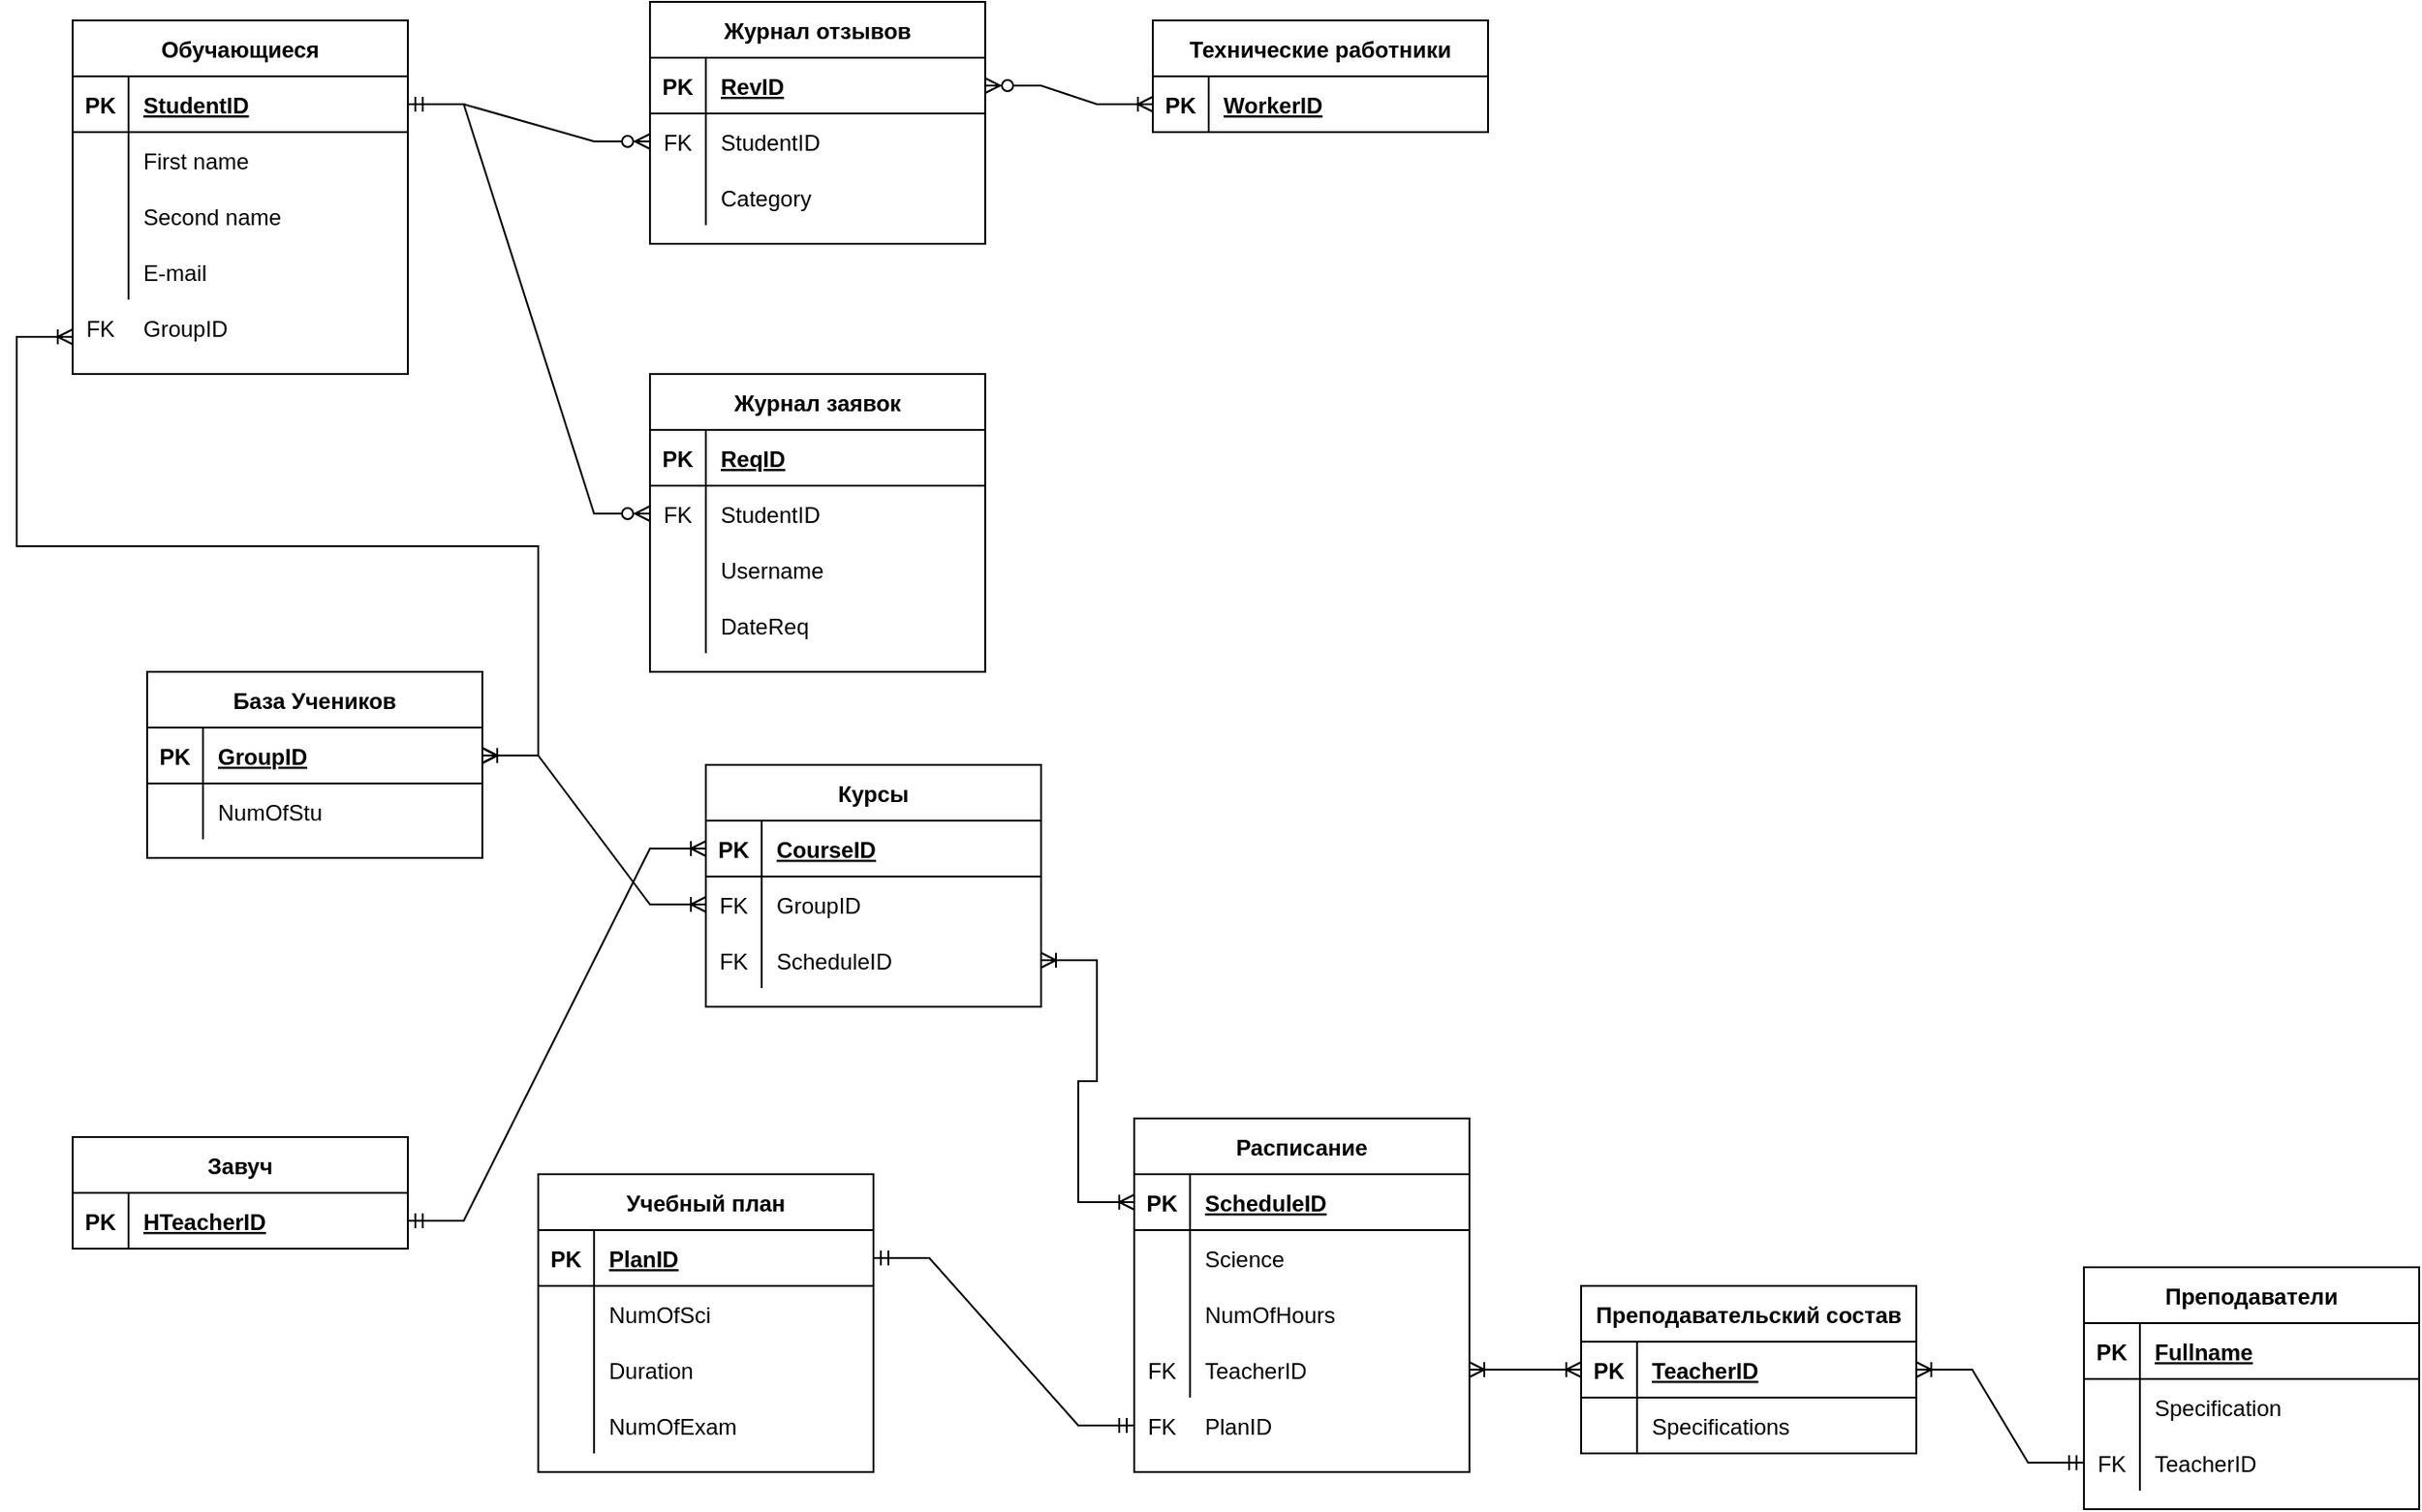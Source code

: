 <mxfile version="15.5.6" type="github">
  <diagram id="3wXirlA94ClRfBBOiUxg" name="Page-1">
    <mxGraphModel dx="1240" dy="689" grid="1" gridSize="10" guides="1" tooltips="1" connect="1" arrows="1" fold="1" page="1" pageScale="1" pageWidth="827" pageHeight="1169" math="0" shadow="0">
      <root>
        <mxCell id="0" />
        <mxCell id="1" parent="0" />
        <mxCell id="1GQ2bCHYJ9LrjRl-KCbF-2" value="Обучающиеся" style="shape=table;startSize=30;container=1;collapsible=1;childLayout=tableLayout;fixedRows=1;rowLines=0;fontStyle=1;align=center;resizeLast=1;" parent="1" vertex="1">
          <mxGeometry x="60" y="40" width="180" height="190" as="geometry" />
        </mxCell>
        <mxCell id="1GQ2bCHYJ9LrjRl-KCbF-3" value="" style="shape=partialRectangle;collapsible=0;dropTarget=0;pointerEvents=0;fillColor=none;top=0;left=0;bottom=1;right=0;points=[[0,0.5],[1,0.5]];portConstraint=eastwest;" parent="1GQ2bCHYJ9LrjRl-KCbF-2" vertex="1">
          <mxGeometry y="30" width="180" height="30" as="geometry" />
        </mxCell>
        <mxCell id="1GQ2bCHYJ9LrjRl-KCbF-4" value="PK" style="shape=partialRectangle;connectable=0;fillColor=none;top=0;left=0;bottom=0;right=0;fontStyle=1;overflow=hidden;" parent="1GQ2bCHYJ9LrjRl-KCbF-3" vertex="1">
          <mxGeometry width="30" height="30" as="geometry">
            <mxRectangle width="30" height="30" as="alternateBounds" />
          </mxGeometry>
        </mxCell>
        <mxCell id="1GQ2bCHYJ9LrjRl-KCbF-5" value="StudentID" style="shape=partialRectangle;connectable=0;fillColor=none;top=0;left=0;bottom=0;right=0;align=left;spacingLeft=6;fontStyle=5;overflow=hidden;" parent="1GQ2bCHYJ9LrjRl-KCbF-3" vertex="1">
          <mxGeometry x="30" width="150" height="30" as="geometry">
            <mxRectangle width="150" height="30" as="alternateBounds" />
          </mxGeometry>
        </mxCell>
        <mxCell id="1GQ2bCHYJ9LrjRl-KCbF-6" value="" style="shape=partialRectangle;collapsible=0;dropTarget=0;pointerEvents=0;fillColor=none;top=0;left=0;bottom=0;right=0;points=[[0,0.5],[1,0.5]];portConstraint=eastwest;" parent="1GQ2bCHYJ9LrjRl-KCbF-2" vertex="1">
          <mxGeometry y="60" width="180" height="30" as="geometry" />
        </mxCell>
        <mxCell id="1GQ2bCHYJ9LrjRl-KCbF-7" value="" style="shape=partialRectangle;connectable=0;fillColor=none;top=0;left=0;bottom=0;right=0;editable=1;overflow=hidden;" parent="1GQ2bCHYJ9LrjRl-KCbF-6" vertex="1">
          <mxGeometry width="30" height="30" as="geometry">
            <mxRectangle width="30" height="30" as="alternateBounds" />
          </mxGeometry>
        </mxCell>
        <mxCell id="1GQ2bCHYJ9LrjRl-KCbF-8" value="First name" style="shape=partialRectangle;connectable=0;fillColor=none;top=0;left=0;bottom=0;right=0;align=left;spacingLeft=6;overflow=hidden;" parent="1GQ2bCHYJ9LrjRl-KCbF-6" vertex="1">
          <mxGeometry x="30" width="150" height="30" as="geometry">
            <mxRectangle width="150" height="30" as="alternateBounds" />
          </mxGeometry>
        </mxCell>
        <mxCell id="1GQ2bCHYJ9LrjRl-KCbF-9" value="" style="shape=partialRectangle;collapsible=0;dropTarget=0;pointerEvents=0;fillColor=none;top=0;left=0;bottom=0;right=0;points=[[0,0.5],[1,0.5]];portConstraint=eastwest;" parent="1GQ2bCHYJ9LrjRl-KCbF-2" vertex="1">
          <mxGeometry y="90" width="180" height="30" as="geometry" />
        </mxCell>
        <mxCell id="1GQ2bCHYJ9LrjRl-KCbF-10" value="" style="shape=partialRectangle;connectable=0;fillColor=none;top=0;left=0;bottom=0;right=0;editable=1;overflow=hidden;" parent="1GQ2bCHYJ9LrjRl-KCbF-9" vertex="1">
          <mxGeometry width="30" height="30" as="geometry">
            <mxRectangle width="30" height="30" as="alternateBounds" />
          </mxGeometry>
        </mxCell>
        <mxCell id="1GQ2bCHYJ9LrjRl-KCbF-11" value="Second name" style="shape=partialRectangle;connectable=0;fillColor=none;top=0;left=0;bottom=0;right=0;align=left;spacingLeft=6;overflow=hidden;" parent="1GQ2bCHYJ9LrjRl-KCbF-9" vertex="1">
          <mxGeometry x="30" width="150" height="30" as="geometry">
            <mxRectangle width="150" height="30" as="alternateBounds" />
          </mxGeometry>
        </mxCell>
        <mxCell id="1GQ2bCHYJ9LrjRl-KCbF-12" value="" style="shape=partialRectangle;collapsible=0;dropTarget=0;pointerEvents=0;fillColor=none;top=0;left=0;bottom=0;right=0;points=[[0,0.5],[1,0.5]];portConstraint=eastwest;" parent="1GQ2bCHYJ9LrjRl-KCbF-2" vertex="1">
          <mxGeometry y="120" width="180" height="30" as="geometry" />
        </mxCell>
        <mxCell id="1GQ2bCHYJ9LrjRl-KCbF-13" value="" style="shape=partialRectangle;connectable=0;fillColor=none;top=0;left=0;bottom=0;right=0;editable=1;overflow=hidden;" parent="1GQ2bCHYJ9LrjRl-KCbF-12" vertex="1">
          <mxGeometry width="30" height="30" as="geometry">
            <mxRectangle width="30" height="30" as="alternateBounds" />
          </mxGeometry>
        </mxCell>
        <mxCell id="1GQ2bCHYJ9LrjRl-KCbF-14" value="E-mail" style="shape=partialRectangle;connectable=0;fillColor=none;top=0;left=0;bottom=0;right=0;align=left;spacingLeft=6;overflow=hidden;" parent="1GQ2bCHYJ9LrjRl-KCbF-12" vertex="1">
          <mxGeometry x="30" width="150" height="30" as="geometry">
            <mxRectangle width="150" height="30" as="alternateBounds" />
          </mxGeometry>
        </mxCell>
        <mxCell id="1GQ2bCHYJ9LrjRl-KCbF-15" value="Журнал отзывов" style="shape=table;startSize=30;container=1;collapsible=1;childLayout=tableLayout;fixedRows=1;rowLines=0;fontStyle=1;align=center;resizeLast=1;" parent="1" vertex="1">
          <mxGeometry x="370" y="30" width="180" height="130" as="geometry" />
        </mxCell>
        <mxCell id="1GQ2bCHYJ9LrjRl-KCbF-16" value="" style="shape=partialRectangle;collapsible=0;dropTarget=0;pointerEvents=0;fillColor=none;top=0;left=0;bottom=1;right=0;points=[[0,0.5],[1,0.5]];portConstraint=eastwest;" parent="1GQ2bCHYJ9LrjRl-KCbF-15" vertex="1">
          <mxGeometry y="30" width="180" height="30" as="geometry" />
        </mxCell>
        <mxCell id="1GQ2bCHYJ9LrjRl-KCbF-17" value="PK" style="shape=partialRectangle;connectable=0;fillColor=none;top=0;left=0;bottom=0;right=0;fontStyle=1;overflow=hidden;" parent="1GQ2bCHYJ9LrjRl-KCbF-16" vertex="1">
          <mxGeometry width="30" height="30" as="geometry">
            <mxRectangle width="30" height="30" as="alternateBounds" />
          </mxGeometry>
        </mxCell>
        <mxCell id="1GQ2bCHYJ9LrjRl-KCbF-18" value="RevID" style="shape=partialRectangle;connectable=0;fillColor=none;top=0;left=0;bottom=0;right=0;align=left;spacingLeft=6;fontStyle=5;overflow=hidden;" parent="1GQ2bCHYJ9LrjRl-KCbF-16" vertex="1">
          <mxGeometry x="30" width="150" height="30" as="geometry">
            <mxRectangle width="150" height="30" as="alternateBounds" />
          </mxGeometry>
        </mxCell>
        <mxCell id="1GQ2bCHYJ9LrjRl-KCbF-19" value="" style="shape=partialRectangle;collapsible=0;dropTarget=0;pointerEvents=0;fillColor=none;top=0;left=0;bottom=0;right=0;points=[[0,0.5],[1,0.5]];portConstraint=eastwest;" parent="1GQ2bCHYJ9LrjRl-KCbF-15" vertex="1">
          <mxGeometry y="60" width="180" height="30" as="geometry" />
        </mxCell>
        <mxCell id="1GQ2bCHYJ9LrjRl-KCbF-20" value="FK" style="shape=partialRectangle;connectable=0;fillColor=none;top=0;left=0;bottom=0;right=0;editable=1;overflow=hidden;" parent="1GQ2bCHYJ9LrjRl-KCbF-19" vertex="1">
          <mxGeometry width="30" height="30" as="geometry">
            <mxRectangle width="30" height="30" as="alternateBounds" />
          </mxGeometry>
        </mxCell>
        <mxCell id="1GQ2bCHYJ9LrjRl-KCbF-21" value="StudentID" style="shape=partialRectangle;connectable=0;fillColor=none;top=0;left=0;bottom=0;right=0;align=left;spacingLeft=6;overflow=hidden;" parent="1GQ2bCHYJ9LrjRl-KCbF-19" vertex="1">
          <mxGeometry x="30" width="150" height="30" as="geometry">
            <mxRectangle width="150" height="30" as="alternateBounds" />
          </mxGeometry>
        </mxCell>
        <mxCell id="1GQ2bCHYJ9LrjRl-KCbF-22" value="" style="shape=partialRectangle;collapsible=0;dropTarget=0;pointerEvents=0;fillColor=none;top=0;left=0;bottom=0;right=0;points=[[0,0.5],[1,0.5]];portConstraint=eastwest;" parent="1GQ2bCHYJ9LrjRl-KCbF-15" vertex="1">
          <mxGeometry y="90" width="180" height="30" as="geometry" />
        </mxCell>
        <mxCell id="1GQ2bCHYJ9LrjRl-KCbF-23" value="" style="shape=partialRectangle;connectable=0;fillColor=none;top=0;left=0;bottom=0;right=0;editable=1;overflow=hidden;" parent="1GQ2bCHYJ9LrjRl-KCbF-22" vertex="1">
          <mxGeometry width="30" height="30" as="geometry">
            <mxRectangle width="30" height="30" as="alternateBounds" />
          </mxGeometry>
        </mxCell>
        <mxCell id="1GQ2bCHYJ9LrjRl-KCbF-24" value="Category" style="shape=partialRectangle;connectable=0;fillColor=none;top=0;left=0;bottom=0;right=0;align=left;spacingLeft=6;overflow=hidden;" parent="1GQ2bCHYJ9LrjRl-KCbF-22" vertex="1">
          <mxGeometry x="30" width="150" height="30" as="geometry">
            <mxRectangle width="150" height="30" as="alternateBounds" />
          </mxGeometry>
        </mxCell>
        <mxCell id="1GQ2bCHYJ9LrjRl-KCbF-28" value="Журнал заявок" style="shape=table;startSize=30;container=1;collapsible=1;childLayout=tableLayout;fixedRows=1;rowLines=0;fontStyle=1;align=center;resizeLast=1;" parent="1" vertex="1">
          <mxGeometry x="370" y="230" width="180" height="160" as="geometry" />
        </mxCell>
        <mxCell id="1GQ2bCHYJ9LrjRl-KCbF-29" value="" style="shape=partialRectangle;collapsible=0;dropTarget=0;pointerEvents=0;fillColor=none;top=0;left=0;bottom=1;right=0;points=[[0,0.5],[1,0.5]];portConstraint=eastwest;" parent="1GQ2bCHYJ9LrjRl-KCbF-28" vertex="1">
          <mxGeometry y="30" width="180" height="30" as="geometry" />
        </mxCell>
        <mxCell id="1GQ2bCHYJ9LrjRl-KCbF-30" value="PK" style="shape=partialRectangle;connectable=0;fillColor=none;top=0;left=0;bottom=0;right=0;fontStyle=1;overflow=hidden;" parent="1GQ2bCHYJ9LrjRl-KCbF-29" vertex="1">
          <mxGeometry width="30" height="30" as="geometry">
            <mxRectangle width="30" height="30" as="alternateBounds" />
          </mxGeometry>
        </mxCell>
        <mxCell id="1GQ2bCHYJ9LrjRl-KCbF-31" value="ReqID" style="shape=partialRectangle;connectable=0;fillColor=none;top=0;left=0;bottom=0;right=0;align=left;spacingLeft=6;fontStyle=5;overflow=hidden;" parent="1GQ2bCHYJ9LrjRl-KCbF-29" vertex="1">
          <mxGeometry x="30" width="150" height="30" as="geometry">
            <mxRectangle width="150" height="30" as="alternateBounds" />
          </mxGeometry>
        </mxCell>
        <mxCell id="1GQ2bCHYJ9LrjRl-KCbF-32" value="" style="shape=partialRectangle;collapsible=0;dropTarget=0;pointerEvents=0;fillColor=none;top=0;left=0;bottom=0;right=0;points=[[0,0.5],[1,0.5]];portConstraint=eastwest;" parent="1GQ2bCHYJ9LrjRl-KCbF-28" vertex="1">
          <mxGeometry y="60" width="180" height="30" as="geometry" />
        </mxCell>
        <mxCell id="1GQ2bCHYJ9LrjRl-KCbF-33" value="FK" style="shape=partialRectangle;connectable=0;fillColor=none;top=0;left=0;bottom=0;right=0;editable=1;overflow=hidden;" parent="1GQ2bCHYJ9LrjRl-KCbF-32" vertex="1">
          <mxGeometry width="30" height="30" as="geometry">
            <mxRectangle width="30" height="30" as="alternateBounds" />
          </mxGeometry>
        </mxCell>
        <mxCell id="1GQ2bCHYJ9LrjRl-KCbF-34" value="StudentID" style="shape=partialRectangle;connectable=0;fillColor=none;top=0;left=0;bottom=0;right=0;align=left;spacingLeft=6;overflow=hidden;" parent="1GQ2bCHYJ9LrjRl-KCbF-32" vertex="1">
          <mxGeometry x="30" width="150" height="30" as="geometry">
            <mxRectangle width="150" height="30" as="alternateBounds" />
          </mxGeometry>
        </mxCell>
        <mxCell id="1GQ2bCHYJ9LrjRl-KCbF-35" value="" style="shape=partialRectangle;collapsible=0;dropTarget=0;pointerEvents=0;fillColor=none;top=0;left=0;bottom=0;right=0;points=[[0,0.5],[1,0.5]];portConstraint=eastwest;" parent="1GQ2bCHYJ9LrjRl-KCbF-28" vertex="1">
          <mxGeometry y="90" width="180" height="30" as="geometry" />
        </mxCell>
        <mxCell id="1GQ2bCHYJ9LrjRl-KCbF-36" value="" style="shape=partialRectangle;connectable=0;fillColor=none;top=0;left=0;bottom=0;right=0;editable=1;overflow=hidden;" parent="1GQ2bCHYJ9LrjRl-KCbF-35" vertex="1">
          <mxGeometry width="30" height="30" as="geometry">
            <mxRectangle width="30" height="30" as="alternateBounds" />
          </mxGeometry>
        </mxCell>
        <mxCell id="1GQ2bCHYJ9LrjRl-KCbF-37" value="Username" style="shape=partialRectangle;connectable=0;fillColor=none;top=0;left=0;bottom=0;right=0;align=left;spacingLeft=6;overflow=hidden;" parent="1GQ2bCHYJ9LrjRl-KCbF-35" vertex="1">
          <mxGeometry x="30" width="150" height="30" as="geometry">
            <mxRectangle width="150" height="30" as="alternateBounds" />
          </mxGeometry>
        </mxCell>
        <mxCell id="1GQ2bCHYJ9LrjRl-KCbF-38" value="" style="shape=partialRectangle;collapsible=0;dropTarget=0;pointerEvents=0;fillColor=none;top=0;left=0;bottom=0;right=0;points=[[0,0.5],[1,0.5]];portConstraint=eastwest;" parent="1GQ2bCHYJ9LrjRl-KCbF-28" vertex="1">
          <mxGeometry y="120" width="180" height="30" as="geometry" />
        </mxCell>
        <mxCell id="1GQ2bCHYJ9LrjRl-KCbF-39" value="" style="shape=partialRectangle;connectable=0;fillColor=none;top=0;left=0;bottom=0;right=0;editable=1;overflow=hidden;" parent="1GQ2bCHYJ9LrjRl-KCbF-38" vertex="1">
          <mxGeometry width="30" height="30" as="geometry">
            <mxRectangle width="30" height="30" as="alternateBounds" />
          </mxGeometry>
        </mxCell>
        <mxCell id="1GQ2bCHYJ9LrjRl-KCbF-40" value="DateReq" style="shape=partialRectangle;connectable=0;fillColor=none;top=0;left=0;bottom=0;right=0;align=left;spacingLeft=6;overflow=hidden;" parent="1GQ2bCHYJ9LrjRl-KCbF-38" vertex="1">
          <mxGeometry x="30" width="150" height="30" as="geometry">
            <mxRectangle width="150" height="30" as="alternateBounds" />
          </mxGeometry>
        </mxCell>
        <mxCell id="1GQ2bCHYJ9LrjRl-KCbF-41" value="Технические работники" style="shape=table;startSize=30;container=1;collapsible=1;childLayout=tableLayout;fixedRows=1;rowLines=0;fontStyle=1;align=center;resizeLast=1;" parent="1" vertex="1">
          <mxGeometry x="640" y="40" width="180" height="60" as="geometry" />
        </mxCell>
        <mxCell id="1GQ2bCHYJ9LrjRl-KCbF-42" value="" style="shape=partialRectangle;collapsible=0;dropTarget=0;pointerEvents=0;fillColor=none;top=0;left=0;bottom=1;right=0;points=[[0,0.5],[1,0.5]];portConstraint=eastwest;" parent="1GQ2bCHYJ9LrjRl-KCbF-41" vertex="1">
          <mxGeometry y="30" width="180" height="30" as="geometry" />
        </mxCell>
        <mxCell id="1GQ2bCHYJ9LrjRl-KCbF-43" value="PK" style="shape=partialRectangle;connectable=0;fillColor=none;top=0;left=0;bottom=0;right=0;fontStyle=1;overflow=hidden;" parent="1GQ2bCHYJ9LrjRl-KCbF-42" vertex="1">
          <mxGeometry width="30" height="30" as="geometry">
            <mxRectangle width="30" height="30" as="alternateBounds" />
          </mxGeometry>
        </mxCell>
        <mxCell id="1GQ2bCHYJ9LrjRl-KCbF-44" value="WorkerID" style="shape=partialRectangle;connectable=0;fillColor=none;top=0;left=0;bottom=0;right=0;align=left;spacingLeft=6;fontStyle=5;overflow=hidden;" parent="1GQ2bCHYJ9LrjRl-KCbF-42" vertex="1">
          <mxGeometry x="30" width="150" height="30" as="geometry">
            <mxRectangle width="150" height="30" as="alternateBounds" />
          </mxGeometry>
        </mxCell>
        <mxCell id="1GQ2bCHYJ9LrjRl-KCbF-54" value="База Учеников" style="shape=table;startSize=30;container=1;collapsible=1;childLayout=tableLayout;fixedRows=1;rowLines=0;fontStyle=1;align=center;resizeLast=1;" parent="1" vertex="1">
          <mxGeometry x="100" y="390" width="180" height="100" as="geometry" />
        </mxCell>
        <mxCell id="1GQ2bCHYJ9LrjRl-KCbF-55" value="" style="shape=partialRectangle;collapsible=0;dropTarget=0;pointerEvents=0;fillColor=none;top=0;left=0;bottom=1;right=0;points=[[0,0.5],[1,0.5]];portConstraint=eastwest;" parent="1GQ2bCHYJ9LrjRl-KCbF-54" vertex="1">
          <mxGeometry y="30" width="180" height="30" as="geometry" />
        </mxCell>
        <mxCell id="1GQ2bCHYJ9LrjRl-KCbF-56" value="PK" style="shape=partialRectangle;connectable=0;fillColor=none;top=0;left=0;bottom=0;right=0;fontStyle=1;overflow=hidden;" parent="1GQ2bCHYJ9LrjRl-KCbF-55" vertex="1">
          <mxGeometry width="30" height="30" as="geometry">
            <mxRectangle width="30" height="30" as="alternateBounds" />
          </mxGeometry>
        </mxCell>
        <mxCell id="1GQ2bCHYJ9LrjRl-KCbF-57" value="GroupID" style="shape=partialRectangle;connectable=0;fillColor=none;top=0;left=0;bottom=0;right=0;align=left;spacingLeft=6;fontStyle=5;overflow=hidden;" parent="1GQ2bCHYJ9LrjRl-KCbF-55" vertex="1">
          <mxGeometry x="30" width="150" height="30" as="geometry">
            <mxRectangle width="150" height="30" as="alternateBounds" />
          </mxGeometry>
        </mxCell>
        <mxCell id="1GQ2bCHYJ9LrjRl-KCbF-58" value="" style="shape=partialRectangle;collapsible=0;dropTarget=0;pointerEvents=0;fillColor=none;top=0;left=0;bottom=0;right=0;points=[[0,0.5],[1,0.5]];portConstraint=eastwest;" parent="1GQ2bCHYJ9LrjRl-KCbF-54" vertex="1">
          <mxGeometry y="60" width="180" height="30" as="geometry" />
        </mxCell>
        <mxCell id="1GQ2bCHYJ9LrjRl-KCbF-59" value="" style="shape=partialRectangle;connectable=0;fillColor=none;top=0;left=0;bottom=0;right=0;editable=1;overflow=hidden;" parent="1GQ2bCHYJ9LrjRl-KCbF-58" vertex="1">
          <mxGeometry width="30" height="30" as="geometry">
            <mxRectangle width="30" height="30" as="alternateBounds" />
          </mxGeometry>
        </mxCell>
        <mxCell id="1GQ2bCHYJ9LrjRl-KCbF-60" value="NumOfStu" style="shape=partialRectangle;connectable=0;fillColor=none;top=0;left=0;bottom=0;right=0;align=left;spacingLeft=6;overflow=hidden;" parent="1GQ2bCHYJ9LrjRl-KCbF-58" vertex="1">
          <mxGeometry x="30" width="150" height="30" as="geometry">
            <mxRectangle width="150" height="30" as="alternateBounds" />
          </mxGeometry>
        </mxCell>
        <mxCell id="1GQ2bCHYJ9LrjRl-KCbF-67" value="Завуч" style="shape=table;startSize=30;container=1;collapsible=1;childLayout=tableLayout;fixedRows=1;rowLines=0;fontStyle=1;align=center;resizeLast=1;" parent="1" vertex="1">
          <mxGeometry x="60" y="640" width="180" height="60" as="geometry" />
        </mxCell>
        <mxCell id="1GQ2bCHYJ9LrjRl-KCbF-68" value="" style="shape=partialRectangle;collapsible=0;dropTarget=0;pointerEvents=0;fillColor=none;top=0;left=0;bottom=1;right=0;points=[[0,0.5],[1,0.5]];portConstraint=eastwest;" parent="1GQ2bCHYJ9LrjRl-KCbF-67" vertex="1">
          <mxGeometry y="30" width="180" height="30" as="geometry" />
        </mxCell>
        <mxCell id="1GQ2bCHYJ9LrjRl-KCbF-69" value="PK" style="shape=partialRectangle;connectable=0;fillColor=none;top=0;left=0;bottom=0;right=0;fontStyle=1;overflow=hidden;" parent="1GQ2bCHYJ9LrjRl-KCbF-68" vertex="1">
          <mxGeometry width="30" height="30" as="geometry">
            <mxRectangle width="30" height="30" as="alternateBounds" />
          </mxGeometry>
        </mxCell>
        <mxCell id="1GQ2bCHYJ9LrjRl-KCbF-70" value="HTeacherID" style="shape=partialRectangle;connectable=0;fillColor=none;top=0;left=0;bottom=0;right=0;align=left;spacingLeft=6;fontStyle=5;overflow=hidden;" parent="1GQ2bCHYJ9LrjRl-KCbF-68" vertex="1">
          <mxGeometry x="30" width="150" height="30" as="geometry">
            <mxRectangle width="150" height="30" as="alternateBounds" />
          </mxGeometry>
        </mxCell>
        <mxCell id="1GQ2bCHYJ9LrjRl-KCbF-80" value="Учебный план" style="shape=table;startSize=30;container=1;collapsible=1;childLayout=tableLayout;fixedRows=1;rowLines=0;fontStyle=1;align=center;resizeLast=1;" parent="1" vertex="1">
          <mxGeometry x="310" y="660" width="180" height="160" as="geometry" />
        </mxCell>
        <mxCell id="1GQ2bCHYJ9LrjRl-KCbF-81" value="" style="shape=partialRectangle;collapsible=0;dropTarget=0;pointerEvents=0;fillColor=none;top=0;left=0;bottom=1;right=0;points=[[0,0.5],[1,0.5]];portConstraint=eastwest;" parent="1GQ2bCHYJ9LrjRl-KCbF-80" vertex="1">
          <mxGeometry y="30" width="180" height="30" as="geometry" />
        </mxCell>
        <mxCell id="1GQ2bCHYJ9LrjRl-KCbF-82" value="PK" style="shape=partialRectangle;connectable=0;fillColor=none;top=0;left=0;bottom=0;right=0;fontStyle=1;overflow=hidden;" parent="1GQ2bCHYJ9LrjRl-KCbF-81" vertex="1">
          <mxGeometry width="30" height="30" as="geometry">
            <mxRectangle width="30" height="30" as="alternateBounds" />
          </mxGeometry>
        </mxCell>
        <mxCell id="1GQ2bCHYJ9LrjRl-KCbF-83" value="PlanID" style="shape=partialRectangle;connectable=0;fillColor=none;top=0;left=0;bottom=0;right=0;align=left;spacingLeft=6;fontStyle=5;overflow=hidden;" parent="1GQ2bCHYJ9LrjRl-KCbF-81" vertex="1">
          <mxGeometry x="30" width="150" height="30" as="geometry">
            <mxRectangle width="150" height="30" as="alternateBounds" />
          </mxGeometry>
        </mxCell>
        <mxCell id="1GQ2bCHYJ9LrjRl-KCbF-84" value="" style="shape=partialRectangle;collapsible=0;dropTarget=0;pointerEvents=0;fillColor=none;top=0;left=0;bottom=0;right=0;points=[[0,0.5],[1,0.5]];portConstraint=eastwest;" parent="1GQ2bCHYJ9LrjRl-KCbF-80" vertex="1">
          <mxGeometry y="60" width="180" height="30" as="geometry" />
        </mxCell>
        <mxCell id="1GQ2bCHYJ9LrjRl-KCbF-85" value="" style="shape=partialRectangle;connectable=0;fillColor=none;top=0;left=0;bottom=0;right=0;editable=1;overflow=hidden;" parent="1GQ2bCHYJ9LrjRl-KCbF-84" vertex="1">
          <mxGeometry width="30" height="30" as="geometry">
            <mxRectangle width="30" height="30" as="alternateBounds" />
          </mxGeometry>
        </mxCell>
        <mxCell id="1GQ2bCHYJ9LrjRl-KCbF-86" value="NumOfSci" style="shape=partialRectangle;connectable=0;fillColor=none;top=0;left=0;bottom=0;right=0;align=left;spacingLeft=6;overflow=hidden;" parent="1GQ2bCHYJ9LrjRl-KCbF-84" vertex="1">
          <mxGeometry x="30" width="150" height="30" as="geometry">
            <mxRectangle width="150" height="30" as="alternateBounds" />
          </mxGeometry>
        </mxCell>
        <mxCell id="1GQ2bCHYJ9LrjRl-KCbF-87" value="" style="shape=partialRectangle;collapsible=0;dropTarget=0;pointerEvents=0;fillColor=none;top=0;left=0;bottom=0;right=0;points=[[0,0.5],[1,0.5]];portConstraint=eastwest;" parent="1GQ2bCHYJ9LrjRl-KCbF-80" vertex="1">
          <mxGeometry y="90" width="180" height="30" as="geometry" />
        </mxCell>
        <mxCell id="1GQ2bCHYJ9LrjRl-KCbF-88" value="" style="shape=partialRectangle;connectable=0;fillColor=none;top=0;left=0;bottom=0;right=0;editable=1;overflow=hidden;" parent="1GQ2bCHYJ9LrjRl-KCbF-87" vertex="1">
          <mxGeometry width="30" height="30" as="geometry">
            <mxRectangle width="30" height="30" as="alternateBounds" />
          </mxGeometry>
        </mxCell>
        <mxCell id="1GQ2bCHYJ9LrjRl-KCbF-89" value="Duration" style="shape=partialRectangle;connectable=0;fillColor=none;top=0;left=0;bottom=0;right=0;align=left;spacingLeft=6;overflow=hidden;" parent="1GQ2bCHYJ9LrjRl-KCbF-87" vertex="1">
          <mxGeometry x="30" width="150" height="30" as="geometry">
            <mxRectangle width="150" height="30" as="alternateBounds" />
          </mxGeometry>
        </mxCell>
        <mxCell id="1GQ2bCHYJ9LrjRl-KCbF-90" value="" style="shape=partialRectangle;collapsible=0;dropTarget=0;pointerEvents=0;fillColor=none;top=0;left=0;bottom=0;right=0;points=[[0,0.5],[1,0.5]];portConstraint=eastwest;" parent="1GQ2bCHYJ9LrjRl-KCbF-80" vertex="1">
          <mxGeometry y="120" width="180" height="30" as="geometry" />
        </mxCell>
        <mxCell id="1GQ2bCHYJ9LrjRl-KCbF-91" value="" style="shape=partialRectangle;connectable=0;fillColor=none;top=0;left=0;bottom=0;right=0;editable=1;overflow=hidden;" parent="1GQ2bCHYJ9LrjRl-KCbF-90" vertex="1">
          <mxGeometry width="30" height="30" as="geometry">
            <mxRectangle width="30" height="30" as="alternateBounds" />
          </mxGeometry>
        </mxCell>
        <mxCell id="1GQ2bCHYJ9LrjRl-KCbF-92" value="NumOfExam" style="shape=partialRectangle;connectable=0;fillColor=none;top=0;left=0;bottom=0;right=0;align=left;spacingLeft=6;overflow=hidden;" parent="1GQ2bCHYJ9LrjRl-KCbF-90" vertex="1">
          <mxGeometry x="30" width="150" height="30" as="geometry">
            <mxRectangle width="150" height="30" as="alternateBounds" />
          </mxGeometry>
        </mxCell>
        <mxCell id="1GQ2bCHYJ9LrjRl-KCbF-93" value="Расписание" style="shape=table;startSize=30;container=1;collapsible=1;childLayout=tableLayout;fixedRows=1;rowLines=0;fontStyle=1;align=center;resizeLast=1;" parent="1" vertex="1">
          <mxGeometry x="630" y="630" width="180" height="190" as="geometry" />
        </mxCell>
        <mxCell id="1GQ2bCHYJ9LrjRl-KCbF-94" value="" style="shape=partialRectangle;collapsible=0;dropTarget=0;pointerEvents=0;fillColor=none;top=0;left=0;bottom=1;right=0;points=[[0,0.5],[1,0.5]];portConstraint=eastwest;" parent="1GQ2bCHYJ9LrjRl-KCbF-93" vertex="1">
          <mxGeometry y="30" width="180" height="30" as="geometry" />
        </mxCell>
        <mxCell id="1GQ2bCHYJ9LrjRl-KCbF-95" value="PK" style="shape=partialRectangle;connectable=0;fillColor=none;top=0;left=0;bottom=0;right=0;fontStyle=1;overflow=hidden;" parent="1GQ2bCHYJ9LrjRl-KCbF-94" vertex="1">
          <mxGeometry width="30" height="30" as="geometry">
            <mxRectangle width="30" height="30" as="alternateBounds" />
          </mxGeometry>
        </mxCell>
        <mxCell id="1GQ2bCHYJ9LrjRl-KCbF-96" value="ScheduleID" style="shape=partialRectangle;connectable=0;fillColor=none;top=0;left=0;bottom=0;right=0;align=left;spacingLeft=6;fontStyle=5;overflow=hidden;" parent="1GQ2bCHYJ9LrjRl-KCbF-94" vertex="1">
          <mxGeometry x="30" width="150" height="30" as="geometry">
            <mxRectangle width="150" height="30" as="alternateBounds" />
          </mxGeometry>
        </mxCell>
        <mxCell id="1GQ2bCHYJ9LrjRl-KCbF-97" value="" style="shape=partialRectangle;collapsible=0;dropTarget=0;pointerEvents=0;fillColor=none;top=0;left=0;bottom=0;right=0;points=[[0,0.5],[1,0.5]];portConstraint=eastwest;" parent="1GQ2bCHYJ9LrjRl-KCbF-93" vertex="1">
          <mxGeometry y="60" width="180" height="30" as="geometry" />
        </mxCell>
        <mxCell id="1GQ2bCHYJ9LrjRl-KCbF-98" value="" style="shape=partialRectangle;connectable=0;fillColor=none;top=0;left=0;bottom=0;right=0;editable=1;overflow=hidden;" parent="1GQ2bCHYJ9LrjRl-KCbF-97" vertex="1">
          <mxGeometry width="30" height="30" as="geometry">
            <mxRectangle width="30" height="30" as="alternateBounds" />
          </mxGeometry>
        </mxCell>
        <mxCell id="1GQ2bCHYJ9LrjRl-KCbF-99" value="Science " style="shape=partialRectangle;connectable=0;fillColor=none;top=0;left=0;bottom=0;right=0;align=left;spacingLeft=6;overflow=hidden;" parent="1GQ2bCHYJ9LrjRl-KCbF-97" vertex="1">
          <mxGeometry x="30" width="150" height="30" as="geometry">
            <mxRectangle width="150" height="30" as="alternateBounds" />
          </mxGeometry>
        </mxCell>
        <mxCell id="1GQ2bCHYJ9LrjRl-KCbF-100" value="" style="shape=partialRectangle;collapsible=0;dropTarget=0;pointerEvents=0;fillColor=none;top=0;left=0;bottom=0;right=0;points=[[0,0.5],[1,0.5]];portConstraint=eastwest;" parent="1GQ2bCHYJ9LrjRl-KCbF-93" vertex="1">
          <mxGeometry y="90" width="180" height="30" as="geometry" />
        </mxCell>
        <mxCell id="1GQ2bCHYJ9LrjRl-KCbF-101" value="" style="shape=partialRectangle;connectable=0;fillColor=none;top=0;left=0;bottom=0;right=0;editable=1;overflow=hidden;" parent="1GQ2bCHYJ9LrjRl-KCbF-100" vertex="1">
          <mxGeometry width="30" height="30" as="geometry">
            <mxRectangle width="30" height="30" as="alternateBounds" />
          </mxGeometry>
        </mxCell>
        <mxCell id="1GQ2bCHYJ9LrjRl-KCbF-102" value="NumOfHours" style="shape=partialRectangle;connectable=0;fillColor=none;top=0;left=0;bottom=0;right=0;align=left;spacingLeft=6;overflow=hidden;" parent="1GQ2bCHYJ9LrjRl-KCbF-100" vertex="1">
          <mxGeometry x="30" width="150" height="30" as="geometry">
            <mxRectangle width="150" height="30" as="alternateBounds" />
          </mxGeometry>
        </mxCell>
        <mxCell id="1GQ2bCHYJ9LrjRl-KCbF-103" value="" style="shape=partialRectangle;collapsible=0;dropTarget=0;pointerEvents=0;fillColor=none;top=0;left=0;bottom=0;right=0;points=[[0,0.5],[1,0.5]];portConstraint=eastwest;" parent="1GQ2bCHYJ9LrjRl-KCbF-93" vertex="1">
          <mxGeometry y="120" width="180" height="30" as="geometry" />
        </mxCell>
        <mxCell id="1GQ2bCHYJ9LrjRl-KCbF-104" value="FK" style="shape=partialRectangle;connectable=0;fillColor=none;top=0;left=0;bottom=0;right=0;editable=1;overflow=hidden;" parent="1GQ2bCHYJ9LrjRl-KCbF-103" vertex="1">
          <mxGeometry width="30" height="30" as="geometry">
            <mxRectangle width="30" height="30" as="alternateBounds" />
          </mxGeometry>
        </mxCell>
        <mxCell id="1GQ2bCHYJ9LrjRl-KCbF-105" value="TeacherID" style="shape=partialRectangle;connectable=0;fillColor=none;top=0;left=0;bottom=0;right=0;align=left;spacingLeft=6;overflow=hidden;" parent="1GQ2bCHYJ9LrjRl-KCbF-103" vertex="1">
          <mxGeometry x="30" width="150" height="30" as="geometry">
            <mxRectangle width="150" height="30" as="alternateBounds" />
          </mxGeometry>
        </mxCell>
        <mxCell id="1GQ2bCHYJ9LrjRl-KCbF-106" value="Курсы" style="shape=table;startSize=30;container=1;collapsible=1;childLayout=tableLayout;fixedRows=1;rowLines=0;fontStyle=1;align=center;resizeLast=1;" parent="1" vertex="1">
          <mxGeometry x="400" y="440" width="180" height="130" as="geometry" />
        </mxCell>
        <mxCell id="1GQ2bCHYJ9LrjRl-KCbF-107" value="" style="shape=partialRectangle;collapsible=0;dropTarget=0;pointerEvents=0;fillColor=none;top=0;left=0;bottom=1;right=0;points=[[0,0.5],[1,0.5]];portConstraint=eastwest;" parent="1GQ2bCHYJ9LrjRl-KCbF-106" vertex="1">
          <mxGeometry y="30" width="180" height="30" as="geometry" />
        </mxCell>
        <mxCell id="1GQ2bCHYJ9LrjRl-KCbF-108" value="PK" style="shape=partialRectangle;connectable=0;fillColor=none;top=0;left=0;bottom=0;right=0;fontStyle=1;overflow=hidden;" parent="1GQ2bCHYJ9LrjRl-KCbF-107" vertex="1">
          <mxGeometry width="30" height="30" as="geometry">
            <mxRectangle width="30" height="30" as="alternateBounds" />
          </mxGeometry>
        </mxCell>
        <mxCell id="1GQ2bCHYJ9LrjRl-KCbF-109" value="CourseID" style="shape=partialRectangle;connectable=0;fillColor=none;top=0;left=0;bottom=0;right=0;align=left;spacingLeft=6;fontStyle=5;overflow=hidden;" parent="1GQ2bCHYJ9LrjRl-KCbF-107" vertex="1">
          <mxGeometry x="30" width="150" height="30" as="geometry">
            <mxRectangle width="150" height="30" as="alternateBounds" />
          </mxGeometry>
        </mxCell>
        <mxCell id="1GQ2bCHYJ9LrjRl-KCbF-110" value="" style="shape=partialRectangle;collapsible=0;dropTarget=0;pointerEvents=0;fillColor=none;top=0;left=0;bottom=0;right=0;points=[[0,0.5],[1,0.5]];portConstraint=eastwest;" parent="1GQ2bCHYJ9LrjRl-KCbF-106" vertex="1">
          <mxGeometry y="60" width="180" height="30" as="geometry" />
        </mxCell>
        <mxCell id="1GQ2bCHYJ9LrjRl-KCbF-111" value="FK" style="shape=partialRectangle;connectable=0;fillColor=none;top=0;left=0;bottom=0;right=0;editable=1;overflow=hidden;" parent="1GQ2bCHYJ9LrjRl-KCbF-110" vertex="1">
          <mxGeometry width="30" height="30" as="geometry">
            <mxRectangle width="30" height="30" as="alternateBounds" />
          </mxGeometry>
        </mxCell>
        <mxCell id="1GQ2bCHYJ9LrjRl-KCbF-112" value="GroupID" style="shape=partialRectangle;connectable=0;fillColor=none;top=0;left=0;bottom=0;right=0;align=left;spacingLeft=6;overflow=hidden;" parent="1GQ2bCHYJ9LrjRl-KCbF-110" vertex="1">
          <mxGeometry x="30" width="150" height="30" as="geometry">
            <mxRectangle width="150" height="30" as="alternateBounds" />
          </mxGeometry>
        </mxCell>
        <mxCell id="1GQ2bCHYJ9LrjRl-KCbF-113" value="" style="shape=partialRectangle;collapsible=0;dropTarget=0;pointerEvents=0;fillColor=none;top=0;left=0;bottom=0;right=0;points=[[0,0.5],[1,0.5]];portConstraint=eastwest;" parent="1GQ2bCHYJ9LrjRl-KCbF-106" vertex="1">
          <mxGeometry y="90" width="180" height="30" as="geometry" />
        </mxCell>
        <mxCell id="1GQ2bCHYJ9LrjRl-KCbF-114" value="FK" style="shape=partialRectangle;connectable=0;fillColor=none;top=0;left=0;bottom=0;right=0;editable=1;overflow=hidden;" parent="1GQ2bCHYJ9LrjRl-KCbF-113" vertex="1">
          <mxGeometry width="30" height="30" as="geometry">
            <mxRectangle width="30" height="30" as="alternateBounds" />
          </mxGeometry>
        </mxCell>
        <mxCell id="1GQ2bCHYJ9LrjRl-KCbF-115" value="ScheduleID" style="shape=partialRectangle;connectable=0;fillColor=none;top=0;left=0;bottom=0;right=0;align=left;spacingLeft=6;overflow=hidden;" parent="1GQ2bCHYJ9LrjRl-KCbF-113" vertex="1">
          <mxGeometry x="30" width="150" height="30" as="geometry">
            <mxRectangle width="150" height="30" as="alternateBounds" />
          </mxGeometry>
        </mxCell>
        <mxCell id="1GQ2bCHYJ9LrjRl-KCbF-119" value="Преподавательский состав" style="shape=table;startSize=30;container=1;collapsible=1;childLayout=tableLayout;fixedRows=1;rowLines=0;fontStyle=1;align=center;resizeLast=1;" parent="1" vertex="1">
          <mxGeometry x="870" y="720" width="180" height="90" as="geometry" />
        </mxCell>
        <mxCell id="1GQ2bCHYJ9LrjRl-KCbF-120" value="" style="shape=partialRectangle;collapsible=0;dropTarget=0;pointerEvents=0;fillColor=none;top=0;left=0;bottom=1;right=0;points=[[0,0.5],[1,0.5]];portConstraint=eastwest;" parent="1GQ2bCHYJ9LrjRl-KCbF-119" vertex="1">
          <mxGeometry y="30" width="180" height="30" as="geometry" />
        </mxCell>
        <mxCell id="1GQ2bCHYJ9LrjRl-KCbF-121" value="PK" style="shape=partialRectangle;connectable=0;fillColor=none;top=0;left=0;bottom=0;right=0;fontStyle=1;overflow=hidden;" parent="1GQ2bCHYJ9LrjRl-KCbF-120" vertex="1">
          <mxGeometry width="30" height="30" as="geometry">
            <mxRectangle width="30" height="30" as="alternateBounds" />
          </mxGeometry>
        </mxCell>
        <mxCell id="1GQ2bCHYJ9LrjRl-KCbF-122" value="TeacherID" style="shape=partialRectangle;connectable=0;fillColor=none;top=0;left=0;bottom=0;right=0;align=left;spacingLeft=6;fontStyle=5;overflow=hidden;" parent="1GQ2bCHYJ9LrjRl-KCbF-120" vertex="1">
          <mxGeometry x="30" width="150" height="30" as="geometry">
            <mxRectangle width="150" height="30" as="alternateBounds" />
          </mxGeometry>
        </mxCell>
        <mxCell id="1GQ2bCHYJ9LrjRl-KCbF-123" value="" style="shape=partialRectangle;collapsible=0;dropTarget=0;pointerEvents=0;fillColor=none;top=0;left=0;bottom=0;right=0;points=[[0,0.5],[1,0.5]];portConstraint=eastwest;" parent="1GQ2bCHYJ9LrjRl-KCbF-119" vertex="1">
          <mxGeometry y="60" width="180" height="30" as="geometry" />
        </mxCell>
        <mxCell id="1GQ2bCHYJ9LrjRl-KCbF-124" value="" style="shape=partialRectangle;connectable=0;fillColor=none;top=0;left=0;bottom=0;right=0;editable=1;overflow=hidden;" parent="1GQ2bCHYJ9LrjRl-KCbF-123" vertex="1">
          <mxGeometry width="30" height="30" as="geometry">
            <mxRectangle width="30" height="30" as="alternateBounds" />
          </mxGeometry>
        </mxCell>
        <mxCell id="1GQ2bCHYJ9LrjRl-KCbF-125" value="Specifications" style="shape=partialRectangle;connectable=0;fillColor=none;top=0;left=0;bottom=0;right=0;align=left;spacingLeft=6;overflow=hidden;" parent="1GQ2bCHYJ9LrjRl-KCbF-123" vertex="1">
          <mxGeometry x="30" width="150" height="30" as="geometry">
            <mxRectangle width="150" height="30" as="alternateBounds" />
          </mxGeometry>
        </mxCell>
        <mxCell id="1GQ2bCHYJ9LrjRl-KCbF-132" value="Преподаватели" style="shape=table;startSize=30;container=1;collapsible=1;childLayout=tableLayout;fixedRows=1;rowLines=0;fontStyle=1;align=center;resizeLast=1;" parent="1" vertex="1">
          <mxGeometry x="1140" y="710" width="180" height="130" as="geometry" />
        </mxCell>
        <mxCell id="1GQ2bCHYJ9LrjRl-KCbF-133" value="" style="shape=partialRectangle;collapsible=0;dropTarget=0;pointerEvents=0;fillColor=none;top=0;left=0;bottom=1;right=0;points=[[0,0.5],[1,0.5]];portConstraint=eastwest;" parent="1GQ2bCHYJ9LrjRl-KCbF-132" vertex="1">
          <mxGeometry y="30" width="180" height="30" as="geometry" />
        </mxCell>
        <mxCell id="1GQ2bCHYJ9LrjRl-KCbF-134" value="PK" style="shape=partialRectangle;connectable=0;fillColor=none;top=0;left=0;bottom=0;right=0;fontStyle=1;overflow=hidden;" parent="1GQ2bCHYJ9LrjRl-KCbF-133" vertex="1">
          <mxGeometry width="30" height="30" as="geometry">
            <mxRectangle width="30" height="30" as="alternateBounds" />
          </mxGeometry>
        </mxCell>
        <mxCell id="1GQ2bCHYJ9LrjRl-KCbF-135" value="Fullname" style="shape=partialRectangle;connectable=0;fillColor=none;top=0;left=0;bottom=0;right=0;align=left;spacingLeft=6;fontStyle=5;overflow=hidden;" parent="1GQ2bCHYJ9LrjRl-KCbF-133" vertex="1">
          <mxGeometry x="30" width="150" height="30" as="geometry">
            <mxRectangle width="150" height="30" as="alternateBounds" />
          </mxGeometry>
        </mxCell>
        <mxCell id="1GQ2bCHYJ9LrjRl-KCbF-139" value="" style="shape=partialRectangle;collapsible=0;dropTarget=0;pointerEvents=0;fillColor=none;top=0;left=0;bottom=0;right=0;points=[[0,0.5],[1,0.5]];portConstraint=eastwest;" parent="1GQ2bCHYJ9LrjRl-KCbF-132" vertex="1">
          <mxGeometry y="60" width="180" height="30" as="geometry" />
        </mxCell>
        <mxCell id="1GQ2bCHYJ9LrjRl-KCbF-140" value="" style="shape=partialRectangle;connectable=0;fillColor=none;top=0;left=0;bottom=0;right=0;editable=1;overflow=hidden;" parent="1GQ2bCHYJ9LrjRl-KCbF-139" vertex="1">
          <mxGeometry width="30" height="30" as="geometry">
            <mxRectangle width="30" height="30" as="alternateBounds" />
          </mxGeometry>
        </mxCell>
        <mxCell id="1GQ2bCHYJ9LrjRl-KCbF-141" value="Specification" style="shape=partialRectangle;connectable=0;fillColor=none;top=0;left=0;bottom=0;right=0;align=left;spacingLeft=6;overflow=hidden;" parent="1GQ2bCHYJ9LrjRl-KCbF-139" vertex="1">
          <mxGeometry x="30" width="150" height="30" as="geometry">
            <mxRectangle width="150" height="30" as="alternateBounds" />
          </mxGeometry>
        </mxCell>
        <mxCell id="1GQ2bCHYJ9LrjRl-KCbF-142" value="" style="shape=partialRectangle;collapsible=0;dropTarget=0;pointerEvents=0;fillColor=none;top=0;left=0;bottom=0;right=0;points=[[0,0.5],[1,0.5]];portConstraint=eastwest;" parent="1GQ2bCHYJ9LrjRl-KCbF-132" vertex="1">
          <mxGeometry y="90" width="180" height="30" as="geometry" />
        </mxCell>
        <mxCell id="1GQ2bCHYJ9LrjRl-KCbF-143" value="FK" style="shape=partialRectangle;connectable=0;fillColor=none;top=0;left=0;bottom=0;right=0;editable=1;overflow=hidden;" parent="1GQ2bCHYJ9LrjRl-KCbF-142" vertex="1">
          <mxGeometry width="30" height="30" as="geometry">
            <mxRectangle width="30" height="30" as="alternateBounds" />
          </mxGeometry>
        </mxCell>
        <mxCell id="1GQ2bCHYJ9LrjRl-KCbF-144" value="TeacherID" style="shape=partialRectangle;connectable=0;fillColor=none;top=0;left=0;bottom=0;right=0;align=left;spacingLeft=6;overflow=hidden;" parent="1GQ2bCHYJ9LrjRl-KCbF-142" vertex="1">
          <mxGeometry x="30" width="150" height="30" as="geometry">
            <mxRectangle width="150" height="30" as="alternateBounds" />
          </mxGeometry>
        </mxCell>
        <mxCell id="1GQ2bCHYJ9LrjRl-KCbF-147" value="" style="shape=partialRectangle;collapsible=0;dropTarget=0;pointerEvents=0;fillColor=none;top=0;left=0;bottom=0;right=0;points=[[0,0.5],[1,0.5]];portConstraint=eastwest;" parent="1" vertex="1">
          <mxGeometry x="60" y="190" width="180" height="30" as="geometry" />
        </mxCell>
        <mxCell id="1GQ2bCHYJ9LrjRl-KCbF-148" value="FK" style="shape=partialRectangle;connectable=0;fillColor=none;top=0;left=0;bottom=0;right=0;editable=1;overflow=hidden;" parent="1GQ2bCHYJ9LrjRl-KCbF-147" vertex="1">
          <mxGeometry width="30" height="30" as="geometry">
            <mxRectangle width="30" height="30" as="alternateBounds" />
          </mxGeometry>
        </mxCell>
        <mxCell id="1GQ2bCHYJ9LrjRl-KCbF-149" value="GroupID" style="shape=partialRectangle;connectable=0;fillColor=none;top=0;left=0;bottom=0;right=0;align=left;spacingLeft=6;overflow=hidden;" parent="1GQ2bCHYJ9LrjRl-KCbF-147" vertex="1">
          <mxGeometry x="30" width="150" height="30" as="geometry">
            <mxRectangle width="150" height="30" as="alternateBounds" />
          </mxGeometry>
        </mxCell>
        <mxCell id="1GQ2bCHYJ9LrjRl-KCbF-158" value="" style="shape=partialRectangle;collapsible=0;dropTarget=0;pointerEvents=0;fillColor=none;top=0;left=0;bottom=0;right=0;points=[[0,0.5],[1,0.5]];portConstraint=eastwest;" parent="1" vertex="1">
          <mxGeometry x="630" y="780" width="180" height="30" as="geometry" />
        </mxCell>
        <mxCell id="1GQ2bCHYJ9LrjRl-KCbF-159" value="FK" style="shape=partialRectangle;connectable=0;fillColor=none;top=0;left=0;bottom=0;right=0;editable=1;overflow=hidden;" parent="1GQ2bCHYJ9LrjRl-KCbF-158" vertex="1">
          <mxGeometry width="30" height="30" as="geometry">
            <mxRectangle width="30" height="30" as="alternateBounds" />
          </mxGeometry>
        </mxCell>
        <mxCell id="1GQ2bCHYJ9LrjRl-KCbF-160" value="PlanID" style="shape=partialRectangle;connectable=0;fillColor=none;top=0;left=0;bottom=0;right=0;align=left;spacingLeft=6;overflow=hidden;" parent="1GQ2bCHYJ9LrjRl-KCbF-158" vertex="1">
          <mxGeometry x="30" width="150" height="30" as="geometry">
            <mxRectangle width="150" height="30" as="alternateBounds" />
          </mxGeometry>
        </mxCell>
        <mxCell id="Ohg33WPaRa7_dt1_ekyd-1" value="" style="edgeStyle=entityRelationEdgeStyle;fontSize=12;html=1;endArrow=ERzeroToMany;startArrow=ERmandOne;rounded=0;exitX=1;exitY=0.5;exitDx=0;exitDy=0;entryX=0;entryY=0.5;entryDx=0;entryDy=0;" edge="1" parent="1" source="1GQ2bCHYJ9LrjRl-KCbF-3" target="1GQ2bCHYJ9LrjRl-KCbF-32">
          <mxGeometry width="100" height="100" relative="1" as="geometry">
            <mxPoint x="280" y="270" as="sourcePoint" />
            <mxPoint x="380" y="170" as="targetPoint" />
          </mxGeometry>
        </mxCell>
        <mxCell id="Ohg33WPaRa7_dt1_ekyd-2" value="" style="edgeStyle=entityRelationEdgeStyle;fontSize=12;html=1;endArrow=ERzeroToMany;startArrow=ERmandOne;rounded=0;exitX=1;exitY=0.5;exitDx=0;exitDy=0;entryX=0;entryY=0.5;entryDx=0;entryDy=0;" edge="1" parent="1" source="1GQ2bCHYJ9LrjRl-KCbF-3" target="1GQ2bCHYJ9LrjRl-KCbF-19">
          <mxGeometry width="100" height="100" relative="1" as="geometry">
            <mxPoint x="230" y="95" as="sourcePoint" />
            <mxPoint x="380" y="315" as="targetPoint" />
          </mxGeometry>
        </mxCell>
        <mxCell id="Ohg33WPaRa7_dt1_ekyd-3" value="" style="edgeStyle=entityRelationEdgeStyle;fontSize=12;html=1;endArrow=ERoneToMany;startArrow=ERzeroToMany;rounded=0;exitX=1;exitY=0.5;exitDx=0;exitDy=0;entryX=0;entryY=0.5;entryDx=0;entryDy=0;" edge="1" parent="1" source="1GQ2bCHYJ9LrjRl-KCbF-16" target="1GQ2bCHYJ9LrjRl-KCbF-42">
          <mxGeometry width="100" height="100" relative="1" as="geometry">
            <mxPoint x="570" y="250" as="sourcePoint" />
            <mxPoint x="670" y="150" as="targetPoint" />
          </mxGeometry>
        </mxCell>
        <mxCell id="Ohg33WPaRa7_dt1_ekyd-4" value="" style="edgeStyle=entityRelationEdgeStyle;fontSize=12;html=1;endArrow=ERoneToMany;startArrow=ERoneToMany;rounded=0;exitX=1;exitY=0.5;exitDx=0;exitDy=0;" edge="1" parent="1" source="1GQ2bCHYJ9LrjRl-KCbF-55">
          <mxGeometry width="100" height="100" relative="1" as="geometry">
            <mxPoint x="-40" y="310" as="sourcePoint" />
            <mxPoint x="60" y="210" as="targetPoint" />
          </mxGeometry>
        </mxCell>
        <mxCell id="Ohg33WPaRa7_dt1_ekyd-5" value="" style="edgeStyle=entityRelationEdgeStyle;fontSize=12;html=1;endArrow=ERmandOne;startArrow=ERmandOne;rounded=0;entryX=0;entryY=0.5;entryDx=0;entryDy=0;exitX=1;exitY=0.5;exitDx=0;exitDy=0;" edge="1" parent="1" source="1GQ2bCHYJ9LrjRl-KCbF-81" target="1GQ2bCHYJ9LrjRl-KCbF-158">
          <mxGeometry width="100" height="100" relative="1" as="geometry">
            <mxPoint x="504" y="700" as="sourcePoint" />
            <mxPoint x="604" y="600" as="targetPoint" />
          </mxGeometry>
        </mxCell>
        <mxCell id="Ohg33WPaRa7_dt1_ekyd-6" value="" style="edgeStyle=entityRelationEdgeStyle;fontSize=12;html=1;endArrow=ERoneToMany;startArrow=ERmandOne;rounded=0;exitX=0;exitY=0.5;exitDx=0;exitDy=0;entryX=1;entryY=0.5;entryDx=0;entryDy=0;" edge="1" parent="1" source="1GQ2bCHYJ9LrjRl-KCbF-142" target="1GQ2bCHYJ9LrjRl-KCbF-120">
          <mxGeometry width="100" height="100" relative="1" as="geometry">
            <mxPoint x="980" y="640" as="sourcePoint" />
            <mxPoint x="1080" y="540" as="targetPoint" />
          </mxGeometry>
        </mxCell>
        <mxCell id="Ohg33WPaRa7_dt1_ekyd-7" value="" style="edgeStyle=entityRelationEdgeStyle;fontSize=12;html=1;endArrow=ERoneToMany;startArrow=ERoneToMany;rounded=0;entryX=0;entryY=0.5;entryDx=0;entryDy=0;exitX=1;exitY=0.5;exitDx=0;exitDy=0;" edge="1" parent="1" source="1GQ2bCHYJ9LrjRl-KCbF-103" target="1GQ2bCHYJ9LrjRl-KCbF-120">
          <mxGeometry width="100" height="100" relative="1" as="geometry">
            <mxPoint x="550" y="770" as="sourcePoint" />
            <mxPoint x="650" y="670" as="targetPoint" />
          </mxGeometry>
        </mxCell>
        <mxCell id="Ohg33WPaRa7_dt1_ekyd-9" value="" style="edgeStyle=entityRelationEdgeStyle;fontSize=12;html=1;endArrow=ERoneToMany;startArrow=ERmandOne;rounded=0;exitX=1;exitY=0.5;exitDx=0;exitDy=0;entryX=0;entryY=0.5;entryDx=0;entryDy=0;" edge="1" parent="1" source="1GQ2bCHYJ9LrjRl-KCbF-68" target="1GQ2bCHYJ9LrjRl-KCbF-107">
          <mxGeometry width="100" height="100" relative="1" as="geometry">
            <mxPoint x="250" y="700" as="sourcePoint" />
            <mxPoint x="350" y="600" as="targetPoint" />
          </mxGeometry>
        </mxCell>
        <mxCell id="Ohg33WPaRa7_dt1_ekyd-11" value="" style="edgeStyle=entityRelationEdgeStyle;fontSize=12;html=1;endArrow=ERoneToMany;startArrow=ERoneToMany;rounded=0;entryX=0;entryY=0.5;entryDx=0;entryDy=0;" edge="1" parent="1" source="1GQ2bCHYJ9LrjRl-KCbF-55" target="1GQ2bCHYJ9LrjRl-KCbF-110">
          <mxGeometry width="100" height="100" relative="1" as="geometry">
            <mxPoint x="400" y="600" as="sourcePoint" />
            <mxPoint x="500" y="500" as="targetPoint" />
          </mxGeometry>
        </mxCell>
        <mxCell id="Ohg33WPaRa7_dt1_ekyd-12" value="" style="edgeStyle=entityRelationEdgeStyle;fontSize=12;html=1;endArrow=ERoneToMany;startArrow=ERoneToMany;rounded=0;exitX=1;exitY=0.5;exitDx=0;exitDy=0;entryX=0;entryY=0.5;entryDx=0;entryDy=0;" edge="1" parent="1" source="1GQ2bCHYJ9LrjRl-KCbF-113" target="1GQ2bCHYJ9LrjRl-KCbF-94">
          <mxGeometry width="100" height="100" relative="1" as="geometry">
            <mxPoint x="620" y="700" as="sourcePoint" />
            <mxPoint x="720" y="600" as="targetPoint" />
          </mxGeometry>
        </mxCell>
      </root>
    </mxGraphModel>
  </diagram>
</mxfile>
